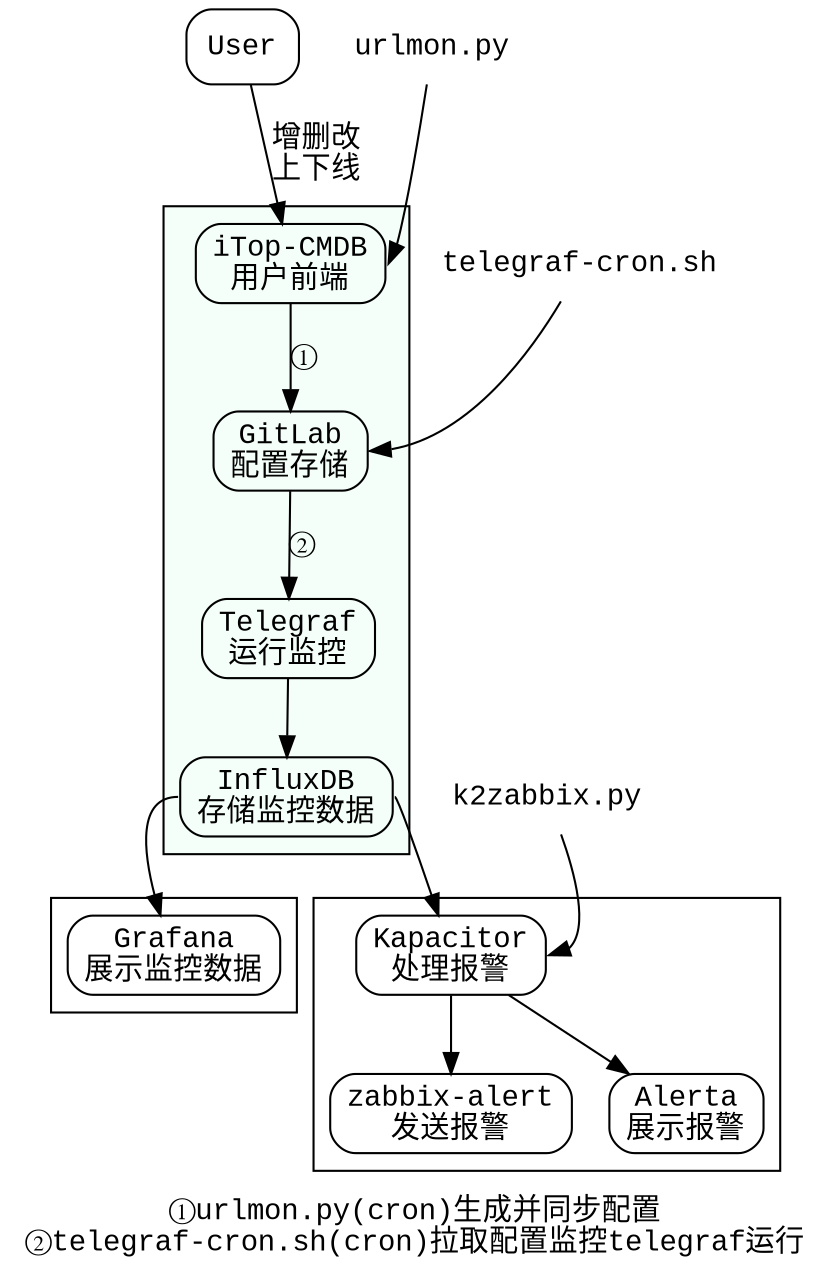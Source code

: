 digraph url_monitor {
	rank="same";
	fontname = "Courier New, SimSun";
	node [shape=Mrecord,fontname="MONACO,Courier New,SimSun"];
	edge [fontname="Courier New,SimSun"];

	user[label="User"];
	
	subgraph cluster_collect {
		rank="same";
		style="filled";
		bgcolor="mintcream";
		cmdb[label="iTop-CMDB\n用户前端"];
		gitlab[label="GitLab\n配置存储"];
		telegraf[label="Telegraf\n运行监控"];
		influxdb[label="InfluxDB\n存储监控数据"];
		cmdb->gitlab[label="①"];
		gitlab->telegraf[label="②"];
		telegraf->influxdb;
	}
	
	subgraph cluster_show {
		grafana[label="Grafana\n展示监控数据"];
	}
	
	subgraph cluster_alert {
		kapacitor[label="Kapacitor\n处理报警"];
		zabbix_alert[label="zabbix-alert\n发送报警"];
		alerta[label="Alerta\n展示报警"];
	}
	
	user->cmdb[label="增删改\n上下线"];
	influxdb:e->kapacitor;
	kapacitor->zabbix_alert;
	
	kapacitor->alerta;
	influxdb:w->grafana;
	
	urlmon[label="urlmon.py",shape="none"];
	telegraf_cron[label="telegraf-cron.sh",shape="none"];
	k2zabbix[label="k2zabbix.py",shape="none"];
	urlmon->cmdb:e[rank="same"];
	k2zabbix->kapacitor:e;
	telegraf_cron->gitlab:e;
	label="①urlmon.py(cron)生成并同步配置\n②telegraf-cron.sh(cron)拉取配置监控telegraf运行"

}